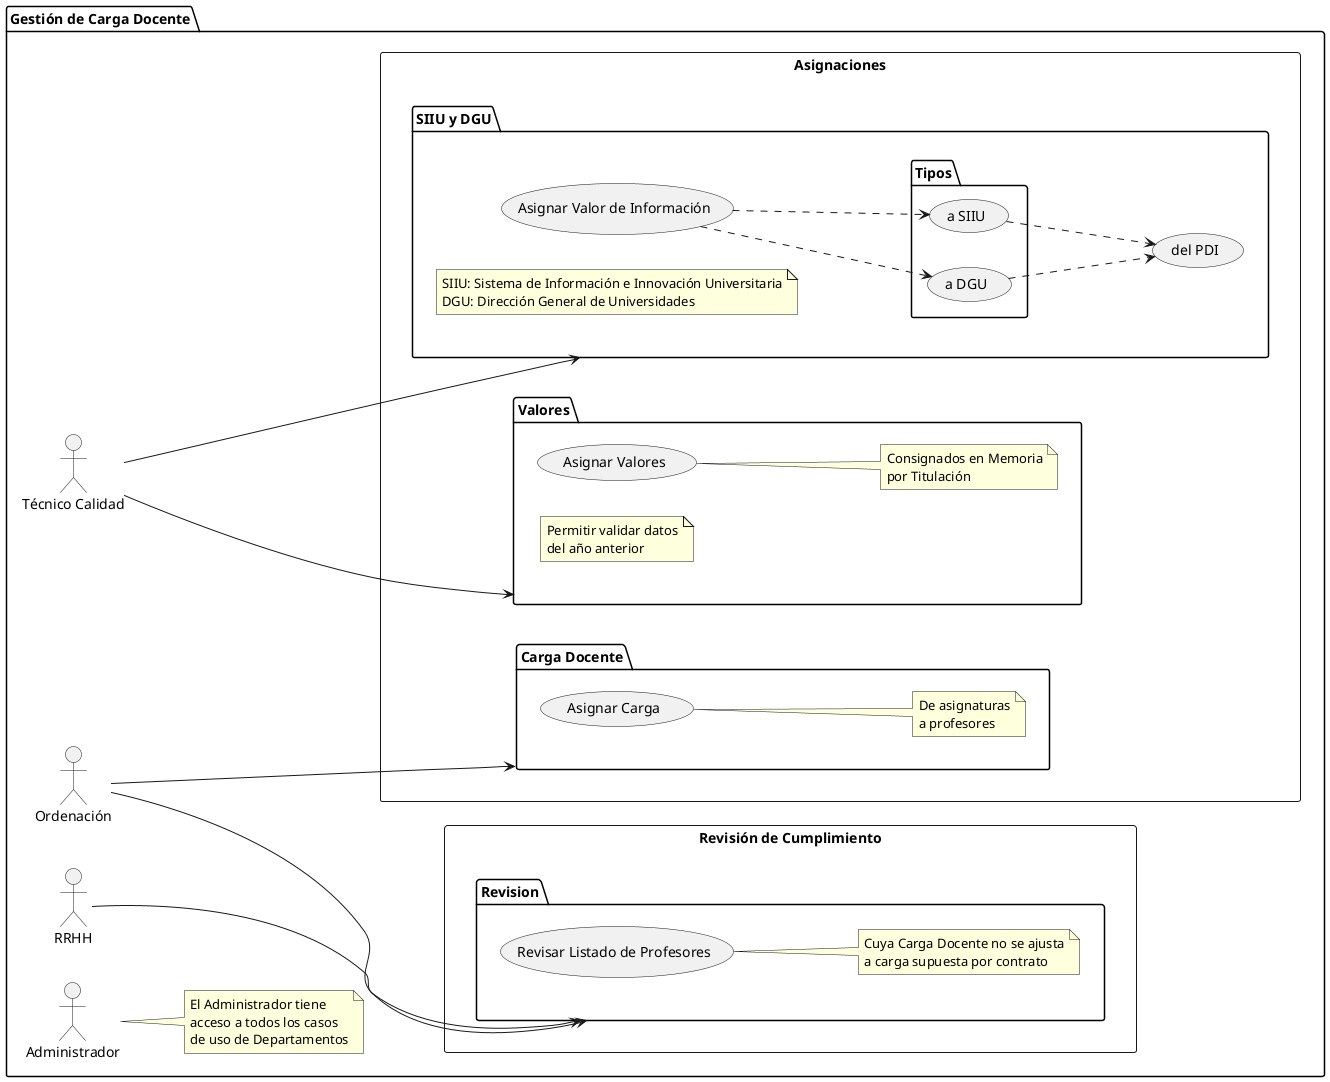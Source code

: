 @startuml
left to right direction

package "Gestión de Carga Docente" {
    actor "Ordenación" as ord
    actor "Técnico Calidad" as tec
    actor "RRHH" as rrhh
    actor "Administrador" as admin

    rectangle "Asignaciones" {
        package "Carga Docente" as cargaDocentePackage {
            usecase "Asignar Carga" as asignarCarga
            note right of asignarCarga
                De asignaturas
                a profesores
            end note
        }
        
        package "Valores" as valoresPackage {
            usecase "Asignar Valores" as asignarValores
            note right of asignarValores
                Consignados en Memoria
                por Titulación
            end note

            note "Permitir validar datos\ndel año anterior" as valoresDef
        }

        package "SIIU y DGU" as SIIUyDGUPackage {
            usecase "Asignar Valor de Información" as asignarValor

            package "Tipos" {
                usecase "a SIIU" as SIIU
                usecase "a DGU" as DGU
            }

            usecase "del PDI" as PDI

            note "SIIU: Sistema de Información e Innovación Universitaria\nDGU: Dirección General de Universidades" as SIIUdef
        }
    }

    rectangle "Revisión de Cumplimiento" {
        package "Revision" as revisionPackage {
            usecase "Revisar Listado de Profesores" as revisarCarga
            note right of revisarCarga
                Cuya Carga Docente no se ajusta
                a carga supuesta por contrato
            end note
        }
    }

    ord ---> cargaDocentePackage
    ord ---> revisionPackage

    rrhh ---> revisionPackage

    tec ---> valoresPackage
    tec ---> SIIUyDGUPackage

    asignarValor ..> SIIU
    asignarValor ..> DGU
    SIIU ..> PDI
    DGU ..> PDI

    note right of admin
        El Administrador tiene
        acceso a todos los casos
        de uso de Departamentos
    end note
}
@enduml